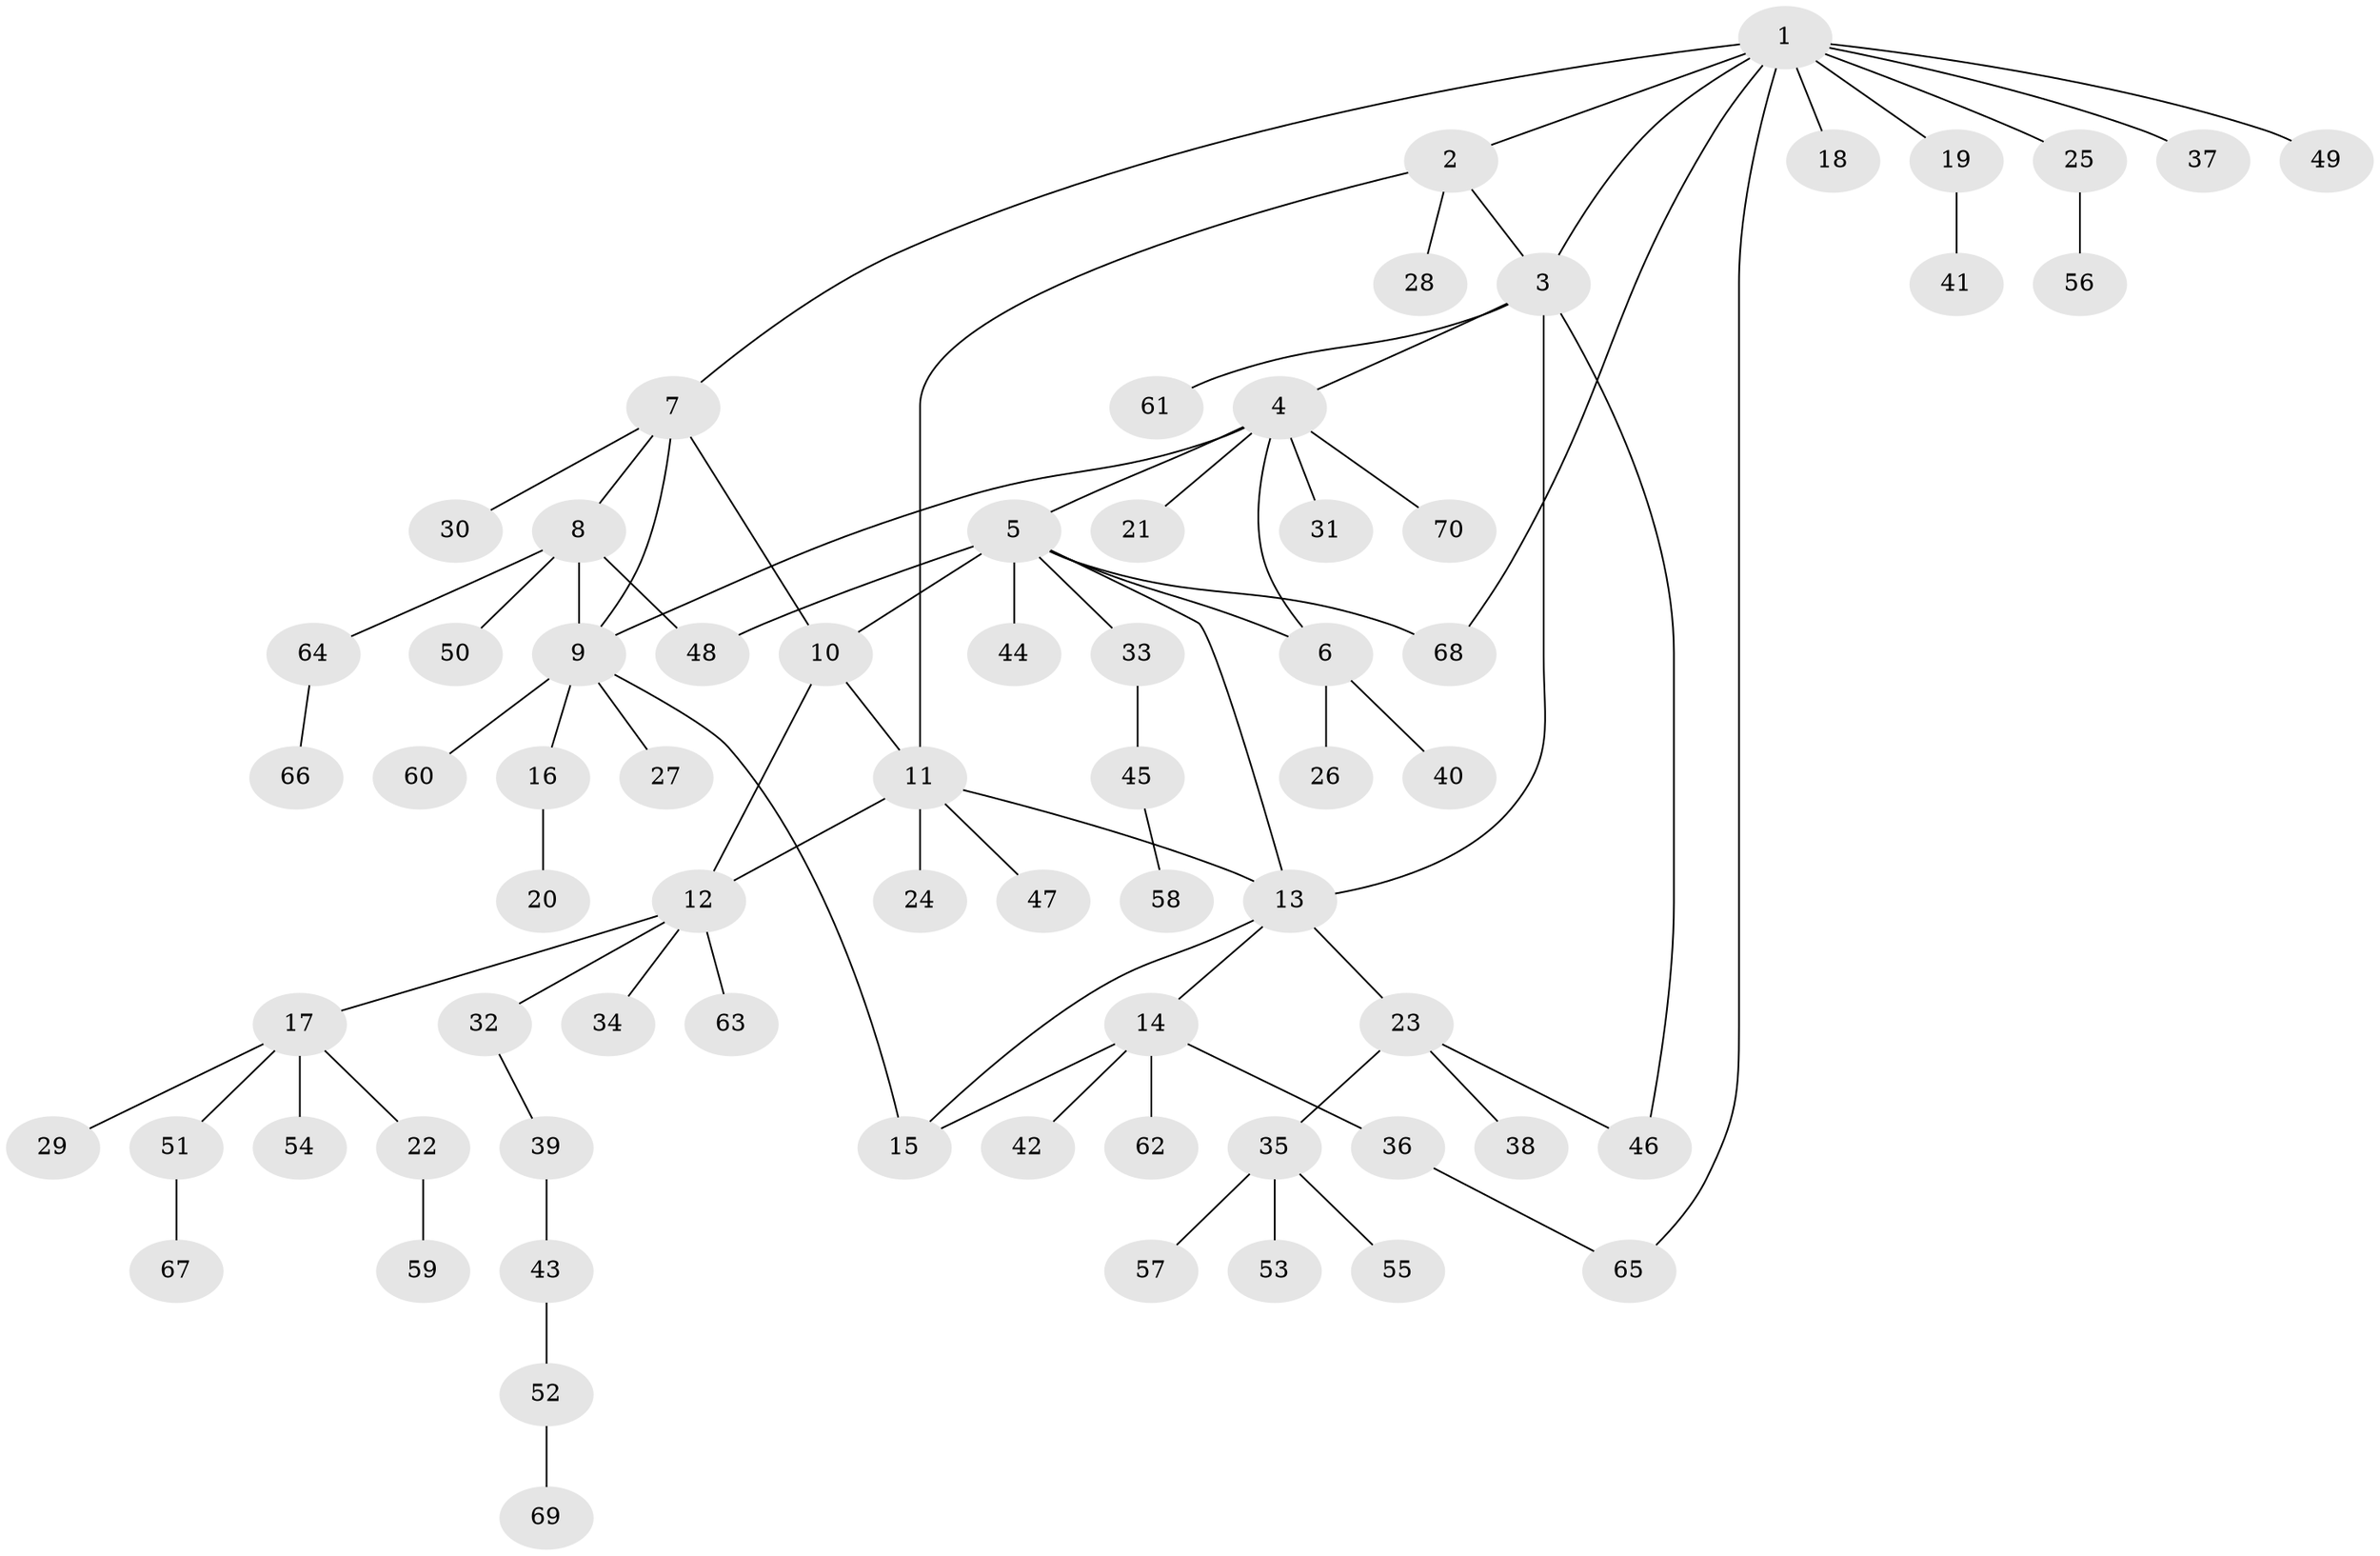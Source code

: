 // Generated by graph-tools (version 1.1) at 2025/15/03/09/25 04:15:47]
// undirected, 70 vertices, 84 edges
graph export_dot {
graph [start="1"]
  node [color=gray90,style=filled];
  1;
  2;
  3;
  4;
  5;
  6;
  7;
  8;
  9;
  10;
  11;
  12;
  13;
  14;
  15;
  16;
  17;
  18;
  19;
  20;
  21;
  22;
  23;
  24;
  25;
  26;
  27;
  28;
  29;
  30;
  31;
  32;
  33;
  34;
  35;
  36;
  37;
  38;
  39;
  40;
  41;
  42;
  43;
  44;
  45;
  46;
  47;
  48;
  49;
  50;
  51;
  52;
  53;
  54;
  55;
  56;
  57;
  58;
  59;
  60;
  61;
  62;
  63;
  64;
  65;
  66;
  67;
  68;
  69;
  70;
  1 -- 2;
  1 -- 3;
  1 -- 7;
  1 -- 18;
  1 -- 19;
  1 -- 25;
  1 -- 37;
  1 -- 49;
  1 -- 65;
  1 -- 68;
  2 -- 3;
  2 -- 11;
  2 -- 28;
  3 -- 4;
  3 -- 13;
  3 -- 46;
  3 -- 61;
  4 -- 5;
  4 -- 6;
  4 -- 9;
  4 -- 21;
  4 -- 31;
  4 -- 70;
  5 -- 6;
  5 -- 10;
  5 -- 13;
  5 -- 33;
  5 -- 44;
  5 -- 48;
  5 -- 68;
  6 -- 26;
  6 -- 40;
  7 -- 8;
  7 -- 9;
  7 -- 10;
  7 -- 30;
  8 -- 9;
  8 -- 48;
  8 -- 50;
  8 -- 64;
  9 -- 15;
  9 -- 16;
  9 -- 27;
  9 -- 60;
  10 -- 11;
  10 -- 12;
  11 -- 12;
  11 -- 13;
  11 -- 24;
  11 -- 47;
  12 -- 17;
  12 -- 32;
  12 -- 34;
  12 -- 63;
  13 -- 14;
  13 -- 15;
  13 -- 23;
  14 -- 15;
  14 -- 36;
  14 -- 42;
  14 -- 62;
  16 -- 20;
  17 -- 22;
  17 -- 29;
  17 -- 51;
  17 -- 54;
  19 -- 41;
  22 -- 59;
  23 -- 35;
  23 -- 38;
  23 -- 46;
  25 -- 56;
  32 -- 39;
  33 -- 45;
  35 -- 53;
  35 -- 55;
  35 -- 57;
  36 -- 65;
  39 -- 43;
  43 -- 52;
  45 -- 58;
  51 -- 67;
  52 -- 69;
  64 -- 66;
}

